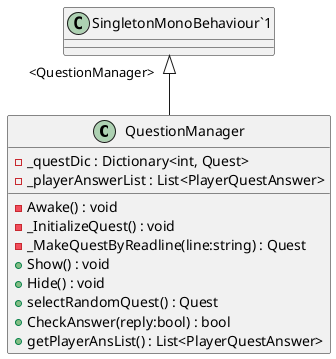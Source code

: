 @startuml
class QuestionManager {
    - _questDic : Dictionary<int, Quest>
    - _playerAnswerList : List<PlayerQuestAnswer>
    - Awake() : void
    - _InitializeQuest() : void
    - _MakeQuestByReadline(line:string) : Quest
    + Show() : void
    + Hide() : void
    + selectRandomQuest() : Quest
    + CheckAnswer(reply:bool) : bool
    + getPlayerAnsList() : List<PlayerQuestAnswer>
}
"SingletonMonoBehaviour`1" "<QuestionManager>" <|-- QuestionManager
@enduml
